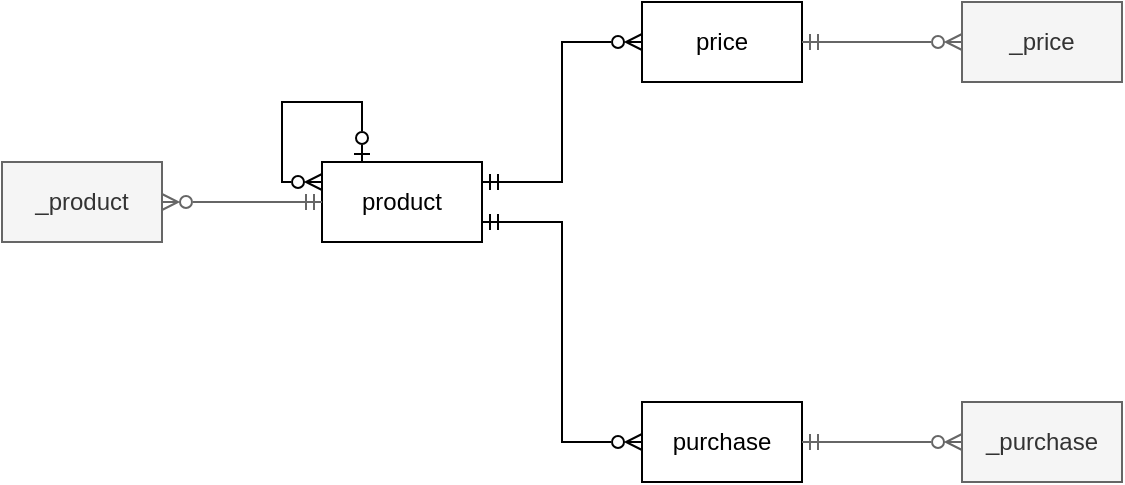 <mxfile version="20.3.0" type="device"><diagram id="13sGlRI0QkG0iqpuoDBD" name="Page-1"><mxGraphModel dx="2452" dy="781" grid="1" gridSize="10" guides="1" tooltips="1" connect="1" arrows="1" fold="1" page="0" pageScale="1" pageWidth="1169" pageHeight="827" math="0" shadow="0"><root><mxCell id="0"/><mxCell id="1" parent="0"/><mxCell id="6qe5rc-JjDiMm099iCgB-1" value="product" style="whiteSpace=wrap;html=1;align=center;" vertex="1" parent="1"><mxGeometry x="80" y="240" width="80" height="40" as="geometry"/></mxCell><mxCell id="6qe5rc-JjDiMm099iCgB-4" style="edgeStyle=orthogonalEdgeStyle;rounded=0;orthogonalLoop=1;jettySize=auto;html=1;exitX=0;exitY=0.5;exitDx=0;exitDy=0;entryX=1;entryY=0.25;entryDx=0;entryDy=0;endArrow=ERmandOne;endFill=0;startArrow=ERzeroToMany;startFill=0;" edge="1" parent="1" source="6qe5rc-JjDiMm099iCgB-2" target="6qe5rc-JjDiMm099iCgB-1"><mxGeometry relative="1" as="geometry"/></mxCell><mxCell id="6qe5rc-JjDiMm099iCgB-2" value="price" style="whiteSpace=wrap;html=1;align=center;" vertex="1" parent="1"><mxGeometry x="240" y="160" width="80" height="40" as="geometry"/></mxCell><mxCell id="6qe5rc-JjDiMm099iCgB-5" style="edgeStyle=orthogonalEdgeStyle;rounded=0;orthogonalLoop=1;jettySize=auto;html=1;exitX=0;exitY=0.5;exitDx=0;exitDy=0;entryX=1;entryY=0.75;entryDx=0;entryDy=0;endArrow=ERmandOne;endFill=0;startArrow=ERzeroToMany;startFill=0;" edge="1" parent="1" source="6qe5rc-JjDiMm099iCgB-3" target="6qe5rc-JjDiMm099iCgB-1"><mxGeometry relative="1" as="geometry"/></mxCell><mxCell id="6qe5rc-JjDiMm099iCgB-3" value="purchase" style="whiteSpace=wrap;html=1;align=center;" vertex="1" parent="1"><mxGeometry x="240" y="360" width="80" height="40" as="geometry"/></mxCell><mxCell id="6qe5rc-JjDiMm099iCgB-6" style="edgeStyle=orthogonalEdgeStyle;rounded=0;orthogonalLoop=1;jettySize=auto;html=1;exitX=0;exitY=0.25;exitDx=0;exitDy=0;entryX=0.25;entryY=0;entryDx=0;entryDy=0;endArrow=ERzeroToOne;endFill=0;startArrow=ERzeroToMany;startFill=0;" edge="1" parent="1" source="6qe5rc-JjDiMm099iCgB-1" target="6qe5rc-JjDiMm099iCgB-1"><mxGeometry relative="1" as="geometry"><Array as="points"><mxPoint x="60" y="250"/><mxPoint x="60" y="210"/><mxPoint x="100" y="210"/></Array></mxGeometry></mxCell><mxCell id="6qe5rc-JjDiMm099iCgB-8" style="edgeStyle=orthogonalEdgeStyle;rounded=0;orthogonalLoop=1;jettySize=auto;html=1;exitX=0;exitY=0.5;exitDx=0;exitDy=0;entryX=1;entryY=0.5;entryDx=0;entryDy=0;endArrow=ERmandOne;endFill=0;startArrow=ERzeroToMany;startFill=0;fillColor=#f5f5f5;strokeColor=#666666;" edge="1" parent="1" source="6qe5rc-JjDiMm099iCgB-7" target="6qe5rc-JjDiMm099iCgB-2"><mxGeometry relative="1" as="geometry"/></mxCell><mxCell id="6qe5rc-JjDiMm099iCgB-7" value="_price" style="whiteSpace=wrap;html=1;align=center;fillColor=#f5f5f5;fontColor=#333333;strokeColor=#666666;" vertex="1" parent="1"><mxGeometry x="400" y="160" width="80" height="40" as="geometry"/></mxCell><mxCell id="6qe5rc-JjDiMm099iCgB-10" style="edgeStyle=orthogonalEdgeStyle;rounded=0;orthogonalLoop=1;jettySize=auto;html=1;exitX=0;exitY=0.5;exitDx=0;exitDy=0;entryX=1;entryY=0.5;entryDx=0;entryDy=0;endArrow=ERmandOne;endFill=0;startArrow=ERzeroToMany;startFill=0;fillColor=#f5f5f5;strokeColor=#666666;" edge="1" parent="1" source="6qe5rc-JjDiMm099iCgB-9" target="6qe5rc-JjDiMm099iCgB-3"><mxGeometry relative="1" as="geometry"/></mxCell><mxCell id="6qe5rc-JjDiMm099iCgB-9" value="_purchase" style="whiteSpace=wrap;html=1;align=center;fillColor=#f5f5f5;fontColor=#333333;strokeColor=#666666;" vertex="1" parent="1"><mxGeometry x="400" y="360" width="80" height="40" as="geometry"/></mxCell><mxCell id="6qe5rc-JjDiMm099iCgB-12" style="edgeStyle=orthogonalEdgeStyle;rounded=0;orthogonalLoop=1;jettySize=auto;html=1;exitX=1;exitY=0.5;exitDx=0;exitDy=0;entryX=0;entryY=0.5;entryDx=0;entryDy=0;endArrow=ERmandOne;endFill=0;startArrow=ERzeroToMany;startFill=0;fillColor=#f5f5f5;strokeColor=#666666;" edge="1" parent="1" source="6qe5rc-JjDiMm099iCgB-11" target="6qe5rc-JjDiMm099iCgB-1"><mxGeometry relative="1" as="geometry"/></mxCell><mxCell id="6qe5rc-JjDiMm099iCgB-11" value="_product" style="whiteSpace=wrap;html=1;align=center;fillColor=#f5f5f5;fontColor=#333333;strokeColor=#666666;" vertex="1" parent="1"><mxGeometry x="-80" y="240" width="80" height="40" as="geometry"/></mxCell></root></mxGraphModel></diagram></mxfile>